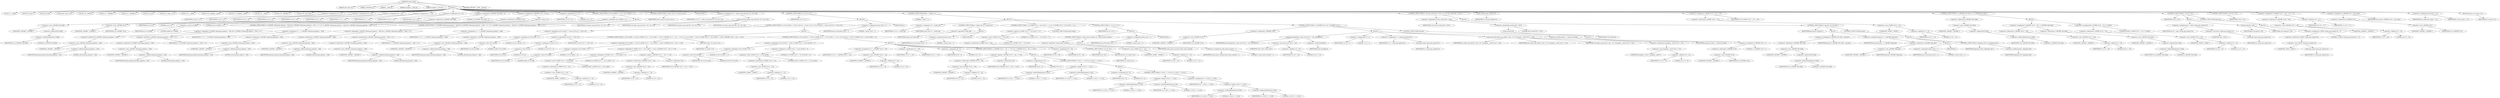 digraph cache_insert {  
"1000116" [label = "(METHOD,cache_insert)" ]
"1000117" [label = "(PARAM,const char *a1)" ]
"1000118" [label = "(PARAM,_DWORD *a2)" ]
"1000119" [label = "(PARAM,__int64 a3)" ]
"1000120" [label = "(PARAM,unsigned __int64 a4)" ]
"1000121" [label = "(PARAM,unsigned __int16 a5)" ]
"1000122" [label = "(BLOCK,,)" ]
"1000123" [label = "(LOCAL,v5: __int64)" ]
"1000124" [label = "(LOCAL,v6: char *)" ]
"1000125" [label = "(LOCAL,v8: bool)" ]
"1000126" [label = "(LOCAL,dest: char [ 16 ])" ]
"1000127" [label = "(LOCAL,v10: _BOOL4)" ]
"1000128" [label = "(LOCAL,v11: _DWORD *)" ]
"1000129" [label = "(LOCAL,v12: _DWORD *)" ]
"1000130" [label = "(LOCAL,v13: int)" ]
"1000131" [label = "(LOCAL,v14: char [ 12 ])" ]
"1000132" [label = "(LOCAL,v15: __int64)" ]
"1000133" [label = "(LOCAL,v16: unsigned __int16)" ]
"1000134" [label = "(LOCAL,v17: unsigned __int64)" ]
"1000135" [label = "(LOCAL,v18: __int64)" ]
"1000136" [label = "(LOCAL,v19: _DWORD *)" ]
"1000137" [label = "(LOCAL,v20: const char *)" ]
"1000138" [label = "(<operator>.assignment,v20 = a1)" ]
"1000139" [label = "(IDENTIFIER,v20,v20 = a1)" ]
"1000140" [label = "(IDENTIFIER,a1,v20 = a1)" ]
"1000141" [label = "(<operator>.assignment,v19 = a2)" ]
"1000142" [label = "(IDENTIFIER,v19,v19 = a2)" ]
"1000143" [label = "(IDENTIFIER,a2,v19 = a2)" ]
"1000144" [label = "(<operator>.assignment,v18 = a3)" ]
"1000145" [label = "(IDENTIFIER,v18,v18 = a3)" ]
"1000146" [label = "(IDENTIFIER,a3,v18 = a3)" ]
"1000147" [label = "(<operator>.assignment,v17 = a4)" ]
"1000148" [label = "(IDENTIFIER,v17,v17 = a4)" ]
"1000149" [label = "(IDENTIFIER,a4,v17 = a4)" ]
"1000150" [label = "(<operator>.assignment,v16 = a5)" ]
"1000151" [label = "(IDENTIFIER,v16,v16 = a5)" ]
"1000152" [label = "(IDENTIFIER,a5,v16 = a5)" ]
"1000153" [label = "(<operator>.assignment,*(_DWORD *)&v14[8] = 0)" ]
"1000154" [label = "(<operator>.indirection,*(_DWORD *)&v14[8])" ]
"1000155" [label = "(<operator>.cast,(_DWORD *)&v14[8])" ]
"1000156" [label = "(UNKNOWN,_DWORD *,_DWORD *)" ]
"1000157" [label = "(<operator>.addressOf,&v14[8])" ]
"1000158" [label = "(<operator>.indirectIndexAccess,v14[8])" ]
"1000159" [label = "(IDENTIFIER,v14,(_DWORD *)&v14[8])" ]
"1000160" [label = "(LITERAL,8,(_DWORD *)&v14[8])" ]
"1000161" [label = "(LITERAL,0,*(_DWORD *)&v14[8] = 0)" ]
"1000162" [label = "(<operator>.assignment,*(_QWORD *)v14 = a5 & 4)" ]
"1000163" [label = "(<operator>.indirection,*(_QWORD *)v14)" ]
"1000164" [label = "(<operator>.cast,(_QWORD *)v14)" ]
"1000165" [label = "(UNKNOWN,_QWORD *,_QWORD *)" ]
"1000166" [label = "(IDENTIFIER,v14,(_QWORD *)v14)" ]
"1000167" [label = "(<operator>.and,a5 & 4)" ]
"1000168" [label = "(IDENTIFIER,a5,a5 & 4)" ]
"1000169" [label = "(LITERAL,4,a5 & 4)" ]
"1000170" [label = "(<operator>.assignment,v13 = 0)" ]
"1000171" [label = "(IDENTIFIER,v13,v13 = 0)" ]
"1000172" [label = "(LITERAL,0,v13 = 0)" ]
"1000173" [label = "(CONTROL_STRUCTURE,if ( (a5 & 0x980) != 0 ),if ( (a5 & 0x980) != 0 ))" ]
"1000174" [label = "(<operator>.notEquals,(a5 & 0x980) != 0)" ]
"1000175" [label = "(<operator>.and,a5 & 0x980)" ]
"1000176" [label = "(IDENTIFIER,a5,a5 & 0x980)" ]
"1000177" [label = "(LITERAL,0x980,a5 & 0x980)" ]
"1000178" [label = "(LITERAL,0,(a5 & 0x980) != 0)" ]
"1000179" [label = "(BLOCK,,)" ]
"1000180" [label = "(CONTROL_STRUCTURE,if ( *(_QWORD *)(dnsmasq_daemon + 456) && *(_QWORD *)(dnsmasq_daemon + 456) < v17 ),if ( *(_QWORD *)(dnsmasq_daemon + 456) && *(_QWORD *)(dnsmasq_daemon + 456) < v17 ))" ]
"1000181" [label = "(<operator>.logicalAnd,*(_QWORD *)(dnsmasq_daemon + 456) && *(_QWORD *)(dnsmasq_daemon + 456) < v17)" ]
"1000182" [label = "(<operator>.indirection,*(_QWORD *)(dnsmasq_daemon + 456))" ]
"1000183" [label = "(<operator>.cast,(_QWORD *)(dnsmasq_daemon + 456))" ]
"1000184" [label = "(UNKNOWN,_QWORD *,_QWORD *)" ]
"1000185" [label = "(<operator>.addition,dnsmasq_daemon + 456)" ]
"1000186" [label = "(IDENTIFIER,dnsmasq_daemon,dnsmasq_daemon + 456)" ]
"1000187" [label = "(LITERAL,456,dnsmasq_daemon + 456)" ]
"1000188" [label = "(<operator>.lessThan,*(_QWORD *)(dnsmasq_daemon + 456) < v17)" ]
"1000189" [label = "(<operator>.indirection,*(_QWORD *)(dnsmasq_daemon + 456))" ]
"1000190" [label = "(<operator>.cast,(_QWORD *)(dnsmasq_daemon + 456))" ]
"1000191" [label = "(UNKNOWN,_QWORD *,_QWORD *)" ]
"1000192" [label = "(<operator>.addition,dnsmasq_daemon + 456)" ]
"1000193" [label = "(IDENTIFIER,dnsmasq_daemon,dnsmasq_daemon + 456)" ]
"1000194" [label = "(LITERAL,456,dnsmasq_daemon + 456)" ]
"1000195" [label = "(IDENTIFIER,v17,*(_QWORD *)(dnsmasq_daemon + 456) < v17)" ]
"1000196" [label = "(<operator>.assignment,v17 = *(_QWORD *)(dnsmasq_daemon + 456))" ]
"1000197" [label = "(IDENTIFIER,v17,v17 = *(_QWORD *)(dnsmasq_daemon + 456))" ]
"1000198" [label = "(<operator>.indirection,*(_QWORD *)(dnsmasq_daemon + 456))" ]
"1000199" [label = "(<operator>.cast,(_QWORD *)(dnsmasq_daemon + 456))" ]
"1000200" [label = "(UNKNOWN,_QWORD *,_QWORD *)" ]
"1000201" [label = "(<operator>.addition,dnsmasq_daemon + 456)" ]
"1000202" [label = "(IDENTIFIER,dnsmasq_daemon,dnsmasq_daemon + 456)" ]
"1000203" [label = "(LITERAL,456,dnsmasq_daemon + 456)" ]
"1000204" [label = "(CONTROL_STRUCTURE,if ( *(_QWORD *)(dnsmasq_daemon + 448) && *(_QWORD *)(dnsmasq_daemon + 448) > v17 ),if ( *(_QWORD *)(dnsmasq_daemon + 448) && *(_QWORD *)(dnsmasq_daemon + 448) > v17 ))" ]
"1000205" [label = "(<operator>.logicalAnd,*(_QWORD *)(dnsmasq_daemon + 448) && *(_QWORD *)(dnsmasq_daemon + 448) > v17)" ]
"1000206" [label = "(<operator>.indirection,*(_QWORD *)(dnsmasq_daemon + 448))" ]
"1000207" [label = "(<operator>.cast,(_QWORD *)(dnsmasq_daemon + 448))" ]
"1000208" [label = "(UNKNOWN,_QWORD *,_QWORD *)" ]
"1000209" [label = "(<operator>.addition,dnsmasq_daemon + 448)" ]
"1000210" [label = "(IDENTIFIER,dnsmasq_daemon,dnsmasq_daemon + 448)" ]
"1000211" [label = "(LITERAL,448,dnsmasq_daemon + 448)" ]
"1000212" [label = "(<operator>.greaterThan,*(_QWORD *)(dnsmasq_daemon + 448) > v17)" ]
"1000213" [label = "(<operator>.indirection,*(_QWORD *)(dnsmasq_daemon + 448))" ]
"1000214" [label = "(<operator>.cast,(_QWORD *)(dnsmasq_daemon + 448))" ]
"1000215" [label = "(UNKNOWN,_QWORD *,_QWORD *)" ]
"1000216" [label = "(<operator>.addition,dnsmasq_daemon + 448)" ]
"1000217" [label = "(IDENTIFIER,dnsmasq_daemon,dnsmasq_daemon + 448)" ]
"1000218" [label = "(LITERAL,448,dnsmasq_daemon + 448)" ]
"1000219" [label = "(IDENTIFIER,v17,*(_QWORD *)(dnsmasq_daemon + 448) > v17)" ]
"1000220" [label = "(<operator>.assignment,v17 = *(_QWORD *)(dnsmasq_daemon + 448))" ]
"1000221" [label = "(IDENTIFIER,v17,v17 = *(_QWORD *)(dnsmasq_daemon + 448))" ]
"1000222" [label = "(<operator>.indirection,*(_QWORD *)(dnsmasq_daemon + 448))" ]
"1000223" [label = "(<operator>.cast,(_QWORD *)(dnsmasq_daemon + 448))" ]
"1000224" [label = "(UNKNOWN,_QWORD *,_QWORD *)" ]
"1000225" [label = "(<operator>.addition,dnsmasq_daemon + 448)" ]
"1000226" [label = "(IDENTIFIER,dnsmasq_daemon,dnsmasq_daemon + 448)" ]
"1000227" [label = "(LITERAL,448,dnsmasq_daemon + 448)" ]
"1000228" [label = "(CONTROL_STRUCTURE,if ( insert_error ),if ( insert_error ))" ]
"1000229" [label = "(IDENTIFIER,insert_error,if ( insert_error ))" ]
"1000230" [label = "(IDENTIFIER,L,)" ]
"1000231" [label = "(<operator>.assignment,v15 = cache_scan_free(v20, v19, v18, v16))" ]
"1000232" [label = "(IDENTIFIER,v15,v15 = cache_scan_free(v20, v19, v18, v16))" ]
"1000233" [label = "(cache_scan_free,cache_scan_free(v20, v19, v18, v16))" ]
"1000234" [label = "(IDENTIFIER,v20,cache_scan_free(v20, v19, v18, v16))" ]
"1000235" [label = "(IDENTIFIER,v19,cache_scan_free(v20, v19, v18, v16))" ]
"1000236" [label = "(IDENTIFIER,v18,cache_scan_free(v20, v19, v18, v16))" ]
"1000237" [label = "(IDENTIFIER,v16,cache_scan_free(v20, v19, v18, v16))" ]
"1000238" [label = "(CONTROL_STRUCTURE,if ( v15 ),if ( v15 ))" ]
"1000239" [label = "(IDENTIFIER,v15,if ( v15 ))" ]
"1000240" [label = "(BLOCK,,)" ]
"1000241" [label = "(CONTROL_STRUCTURE,if ( (v16 & 0x180) != 0 && (v16 & 8) != 0 && v19 ),if ( (v16 & 0x180) != 0 && (v16 & 8) != 0 && v19 ))" ]
"1000242" [label = "(<operator>.logicalAnd,(v16 & 0x180) != 0 && (v16 & 8) != 0 && v19)" ]
"1000243" [label = "(<operator>.notEquals,(v16 & 0x180) != 0)" ]
"1000244" [label = "(<operator>.and,v16 & 0x180)" ]
"1000245" [label = "(IDENTIFIER,v16,v16 & 0x180)" ]
"1000246" [label = "(LITERAL,0x180,v16 & 0x180)" ]
"1000247" [label = "(LITERAL,0,(v16 & 0x180) != 0)" ]
"1000248" [label = "(<operator>.logicalAnd,(v16 & 8) != 0 && v19)" ]
"1000249" [label = "(<operator>.notEquals,(v16 & 8) != 0)" ]
"1000250" [label = "(<operator>.and,v16 & 8)" ]
"1000251" [label = "(IDENTIFIER,v16,v16 & 8)" ]
"1000252" [label = "(LITERAL,8,v16 & 8)" ]
"1000253" [label = "(LITERAL,0,(v16 & 8) != 0)" ]
"1000254" [label = "(IDENTIFIER,v19,(v16 & 8) != 0 && v19)" ]
"1000255" [label = "(BLOCK,,)" ]
"1000256" [label = "(CONTROL_STRUCTURE,if ( (v16 & 0x80) != 0 && (*(_WORD *)(v15 + 52) & 0x80) != 0 && *(_DWORD *)(v15 + 24) == *v19 ),if ( (v16 & 0x80) != 0 && (*(_WORD *)(v15 + 52) & 0x80) != 0 && *(_DWORD *)(v15 + 24) == *v19 ))" ]
"1000257" [label = "(<operator>.logicalAnd,(v16 & 0x80) != 0 && (*(_WORD *)(v15 + 52) & 0x80) != 0 && *(_DWORD *)(v15 + 24) == *v19)" ]
"1000258" [label = "(<operator>.notEquals,(v16 & 0x80) != 0)" ]
"1000259" [label = "(<operator>.and,v16 & 0x80)" ]
"1000260" [label = "(IDENTIFIER,v16,v16 & 0x80)" ]
"1000261" [label = "(LITERAL,0x80,v16 & 0x80)" ]
"1000262" [label = "(LITERAL,0,(v16 & 0x80) != 0)" ]
"1000263" [label = "(<operator>.logicalAnd,(*(_WORD *)(v15 + 52) & 0x80) != 0 && *(_DWORD *)(v15 + 24) == *v19)" ]
"1000264" [label = "(<operator>.notEquals,(*(_WORD *)(v15 + 52) & 0x80) != 0)" ]
"1000265" [label = "(<operator>.and,*(_WORD *)(v15 + 52) & 0x80)" ]
"1000266" [label = "(<operator>.indirection,*(_WORD *)(v15 + 52))" ]
"1000267" [label = "(<operator>.cast,(_WORD *)(v15 + 52))" ]
"1000268" [label = "(UNKNOWN,_WORD *,_WORD *)" ]
"1000269" [label = "(<operator>.addition,v15 + 52)" ]
"1000270" [label = "(IDENTIFIER,v15,v15 + 52)" ]
"1000271" [label = "(LITERAL,52,v15 + 52)" ]
"1000272" [label = "(LITERAL,0x80,*(_WORD *)(v15 + 52) & 0x80)" ]
"1000273" [label = "(LITERAL,0,(*(_WORD *)(v15 + 52) & 0x80) != 0)" ]
"1000274" [label = "(<operator>.equals,*(_DWORD *)(v15 + 24) == *v19)" ]
"1000275" [label = "(<operator>.indirection,*(_DWORD *)(v15 + 24))" ]
"1000276" [label = "(<operator>.cast,(_DWORD *)(v15 + 24))" ]
"1000277" [label = "(UNKNOWN,_DWORD *,_DWORD *)" ]
"1000278" [label = "(<operator>.addition,v15 + 24)" ]
"1000279" [label = "(IDENTIFIER,v15,v15 + 24)" ]
"1000280" [label = "(LITERAL,24,v15 + 24)" ]
"1000281" [label = "(<operator>.indirection,*v19)" ]
"1000282" [label = "(IDENTIFIER,v19,*(_DWORD *)(v15 + 24) == *v19)" ]
"1000283" [label = "(RETURN,return v15;,return v15;)" ]
"1000284" [label = "(IDENTIFIER,v15,return v15;)" ]
"1000285" [label = "(CONTROL_STRUCTURE,if ( (v16 & 0x100) != 0 && (*(_WORD *)(v15 + 52) & 0x100) != 0 ),if ( (v16 & 0x100) != 0 && (*(_WORD *)(v15 + 52) & 0x100) != 0 ))" ]
"1000286" [label = "(<operator>.logicalAnd,(v16 & 0x100) != 0 && (*(_WORD *)(v15 + 52) & 0x100) != 0)" ]
"1000287" [label = "(<operator>.notEquals,(v16 & 0x100) != 0)" ]
"1000288" [label = "(<operator>.and,v16 & 0x100)" ]
"1000289" [label = "(IDENTIFIER,v16,v16 & 0x100)" ]
"1000290" [label = "(LITERAL,0x100,v16 & 0x100)" ]
"1000291" [label = "(LITERAL,0,(v16 & 0x100) != 0)" ]
"1000292" [label = "(<operator>.notEquals,(*(_WORD *)(v15 + 52) & 0x100) != 0)" ]
"1000293" [label = "(<operator>.and,*(_WORD *)(v15 + 52) & 0x100)" ]
"1000294" [label = "(<operator>.indirection,*(_WORD *)(v15 + 52))" ]
"1000295" [label = "(<operator>.cast,(_WORD *)(v15 + 52))" ]
"1000296" [label = "(UNKNOWN,_WORD *,_WORD *)" ]
"1000297" [label = "(<operator>.addition,v15 + 52)" ]
"1000298" [label = "(IDENTIFIER,v15,v15 + 52)" ]
"1000299" [label = "(LITERAL,52,v15 + 52)" ]
"1000300" [label = "(LITERAL,0x100,*(_WORD *)(v15 + 52) & 0x100)" ]
"1000301" [label = "(LITERAL,0,(*(_WORD *)(v15 + 52) & 0x100) != 0)" ]
"1000302" [label = "(BLOCK,,)" ]
"1000303" [label = "(<operator>.assignment,v12 = (_DWORD *)(v15 + 24))" ]
"1000304" [label = "(IDENTIFIER,v12,v12 = (_DWORD *)(v15 + 24))" ]
"1000305" [label = "(<operator>.cast,(_DWORD *)(v15 + 24))" ]
"1000306" [label = "(UNKNOWN,_DWORD *,_DWORD *)" ]
"1000307" [label = "(<operator>.addition,v15 + 24)" ]
"1000308" [label = "(IDENTIFIER,v15,v15 + 24)" ]
"1000309" [label = "(LITERAL,24,v15 + 24)" ]
"1000310" [label = "(<operator>.assignment,v11 = v19)" ]
"1000311" [label = "(IDENTIFIER,v11,v11 = v19)" ]
"1000312" [label = "(IDENTIFIER,v19,v11 = v19)" ]
"1000313" [label = "(<operator>.assignment,v8 = 0)" ]
"1000314" [label = "(IDENTIFIER,v8,v8 = 0)" ]
"1000315" [label = "(LITERAL,0,v8 = 0)" ]
"1000316" [label = "(CONTROL_STRUCTURE,if ( *(_DWORD *)(v15 + 24) == *v19 ),if ( *(_DWORD *)(v15 + 24) == *v19 ))" ]
"1000317" [label = "(<operator>.equals,*(_DWORD *)(v15 + 24) == *v19)" ]
"1000318" [label = "(<operator>.indirection,*(_DWORD *)(v15 + 24))" ]
"1000319" [label = "(<operator>.cast,(_DWORD *)(v15 + 24))" ]
"1000320" [label = "(UNKNOWN,_DWORD *,_DWORD *)" ]
"1000321" [label = "(<operator>.addition,v15 + 24)" ]
"1000322" [label = "(IDENTIFIER,v15,v15 + 24)" ]
"1000323" [label = "(LITERAL,24,v15 + 24)" ]
"1000324" [label = "(<operator>.indirection,*v19)" ]
"1000325" [label = "(IDENTIFIER,v19,*(_DWORD *)(v15 + 24) == *v19)" ]
"1000326" [label = "(BLOCK,,)" ]
"1000327" [label = "(<operator>.assignment,v8 = 0)" ]
"1000328" [label = "(IDENTIFIER,v8,v8 = 0)" ]
"1000329" [label = "(LITERAL,0,v8 = 0)" ]
"1000330" [label = "(CONTROL_STRUCTURE,if ( v12[1] == v11[1] ),if ( v12[1] == v11[1] ))" ]
"1000331" [label = "(<operator>.equals,v12[1] == v11[1])" ]
"1000332" [label = "(<operator>.indirectIndexAccess,v12[1])" ]
"1000333" [label = "(IDENTIFIER,v12,v12[1] == v11[1])" ]
"1000334" [label = "(LITERAL,1,v12[1] == v11[1])" ]
"1000335" [label = "(<operator>.indirectIndexAccess,v11[1])" ]
"1000336" [label = "(IDENTIFIER,v11,v12[1] == v11[1])" ]
"1000337" [label = "(LITERAL,1,v12[1] == v11[1])" ]
"1000338" [label = "(BLOCK,,)" ]
"1000339" [label = "(<operator>.assignment,v8 = 0)" ]
"1000340" [label = "(IDENTIFIER,v8,v8 = 0)" ]
"1000341" [label = "(LITERAL,0,v8 = 0)" ]
"1000342" [label = "(CONTROL_STRUCTURE,if ( v12[2] == v11[2] ),if ( v12[2] == v11[2] ))" ]
"1000343" [label = "(<operator>.equals,v12[2] == v11[2])" ]
"1000344" [label = "(<operator>.indirectIndexAccess,v12[2])" ]
"1000345" [label = "(IDENTIFIER,v12,v12[2] == v11[2])" ]
"1000346" [label = "(LITERAL,2,v12[2] == v11[2])" ]
"1000347" [label = "(<operator>.indirectIndexAccess,v11[2])" ]
"1000348" [label = "(IDENTIFIER,v11,v12[2] == v11[2])" ]
"1000349" [label = "(LITERAL,2,v12[2] == v11[2])" ]
"1000350" [label = "(<operator>.assignment,v8 = v12[3] == v11[3])" ]
"1000351" [label = "(IDENTIFIER,v8,v8 = v12[3] == v11[3])" ]
"1000352" [label = "(<operator>.equals,v12[3] == v11[3])" ]
"1000353" [label = "(<operator>.indirectIndexAccess,v12[3])" ]
"1000354" [label = "(IDENTIFIER,v12,v12[3] == v11[3])" ]
"1000355" [label = "(LITERAL,3,v12[3] == v11[3])" ]
"1000356" [label = "(<operator>.indirectIndexAccess,v11[3])" ]
"1000357" [label = "(IDENTIFIER,v11,v12[3] == v11[3])" ]
"1000358" [label = "(LITERAL,3,v12[3] == v11[3])" ]
"1000359" [label = "(<operator>.assignment,v10 = v8)" ]
"1000360" [label = "(IDENTIFIER,v10,v10 = v8)" ]
"1000361" [label = "(IDENTIFIER,v8,v10 = v8)" ]
"1000362" [label = "(CONTROL_STRUCTURE,if ( v8 ),if ( v8 ))" ]
"1000363" [label = "(IDENTIFIER,v8,if ( v8 ))" ]
"1000364" [label = "(RETURN,return v15;,return v15;)" ]
"1000365" [label = "(IDENTIFIER,v15,return v15;)" ]
"1000366" [label = "(<operator>.assignment,insert_error = 1)" ]
"1000367" [label = "(IDENTIFIER,insert_error,insert_error = 1)" ]
"1000368" [label = "(LITERAL,1,insert_error = 1)" ]
"1000369" [label = "(IDENTIFIER,L,)" ]
"1000370" [label = "(CONTROL_STRUCTURE,while ( 1 ),while ( 1 ))" ]
"1000371" [label = "(LITERAL,1,while ( 1 ))" ]
"1000372" [label = "(BLOCK,,)" ]
"1000373" [label = "(<operator>.assignment,v15 = cache_tail)" ]
"1000374" [label = "(IDENTIFIER,v15,v15 = cache_tail)" ]
"1000375" [label = "(IDENTIFIER,cache_tail,v15 = cache_tail)" ]
"1000376" [label = "(CONTROL_STRUCTURE,if ( !cache_tail ),if ( !cache_tail ))" ]
"1000377" [label = "(<operator>.logicalNot,!cache_tail)" ]
"1000378" [label = "(IDENTIFIER,cache_tail,!cache_tail)" ]
"1000379" [label = "(BLOCK,,)" ]
"1000380" [label = "(<operator>.assignment,insert_error = 1)" ]
"1000381" [label = "(IDENTIFIER,insert_error,insert_error = 1)" ]
"1000382" [label = "(LITERAL,1,insert_error = 1)" ]
"1000383" [label = "(IDENTIFIER,L,)" ]
"1000384" [label = "(CONTROL_STRUCTURE,if ( (*(_WORD *)(v15 + 52) & 0xC) == 0 ),if ( (*(_WORD *)(v15 + 52) & 0xC) == 0 ))" ]
"1000385" [label = "(<operator>.equals,(*(_WORD *)(v15 + 52) & 0xC) == 0)" ]
"1000386" [label = "(<operator>.and,*(_WORD *)(v15 + 52) & 0xC)" ]
"1000387" [label = "(<operator>.indirection,*(_WORD *)(v15 + 52))" ]
"1000388" [label = "(<operator>.cast,(_WORD *)(v15 + 52))" ]
"1000389" [label = "(UNKNOWN,_WORD *,_WORD *)" ]
"1000390" [label = "(<operator>.addition,v15 + 52)" ]
"1000391" [label = "(IDENTIFIER,v15,v15 + 52)" ]
"1000392" [label = "(LITERAL,52,v15 + 52)" ]
"1000393" [label = "(LITERAL,0xC,*(_WORD *)(v15 + 52) & 0xC)" ]
"1000394" [label = "(LITERAL,0,(*(_WORD *)(v15 + 52) & 0xC) == 0)" ]
"1000395" [label = "(CONTROL_STRUCTURE,break;,break;)" ]
"1000396" [label = "(CONTROL_STRUCTURE,if ( v13 ),if ( v13 ))" ]
"1000397" [label = "(IDENTIFIER,v13,if ( v13 ))" ]
"1000398" [label = "(BLOCK,,)" ]
"1000399" [label = "(CONTROL_STRUCTURE,if ( !cache_insert_warned ),if ( !cache_insert_warned ))" ]
"1000400" [label = "(<operator>.logicalNot,!cache_insert_warned)" ]
"1000401" [label = "(IDENTIFIER,cache_insert_warned,!cache_insert_warned)" ]
"1000402" [label = "(BLOCK,,)" ]
"1000403" [label = "(<operator>.assignment,cache_insert_warned = 1)" ]
"1000404" [label = "(IDENTIFIER,cache_insert_warned,cache_insert_warned = 1)" ]
"1000405" [label = "(LITERAL,1,cache_insert_warned = 1)" ]
"1000406" [label = "(<operator>.assignment,insert_error = 1)" ]
"1000407" [label = "(IDENTIFIER,insert_error,insert_error = 1)" ]
"1000408" [label = "(LITERAL,1,insert_error = 1)" ]
"1000409" [label = "(IDENTIFIER,L,)" ]
"1000410" [label = "(CONTROL_STRUCTURE,if ( *(_DWORD *)v14 ),if ( *(_DWORD *)v14 ))" ]
"1000411" [label = "(<operator>.indirection,*(_DWORD *)v14)" ]
"1000412" [label = "(<operator>.cast,(_DWORD *)v14)" ]
"1000413" [label = "(UNKNOWN,_DWORD *,_DWORD *)" ]
"1000414" [label = "(IDENTIFIER,v14,(_DWORD *)v14)" ]
"1000415" [label = "(BLOCK,,)" ]
"1000416" [label = "(memcpy,memcpy(dest, (const void *)(v15 + 24), sizeof(dest)))" ]
"1000417" [label = "(IDENTIFIER,dest,memcpy(dest, (const void *)(v15 + 24), sizeof(dest)))" ]
"1000418" [label = "(<operator>.cast,(const void *)(v15 + 24))" ]
"1000419" [label = "(UNKNOWN,const void *,const void *)" ]
"1000420" [label = "(<operator>.addition,v15 + 24)" ]
"1000421" [label = "(IDENTIFIER,v15,v15 + 24)" ]
"1000422" [label = "(LITERAL,24,v15 + 24)" ]
"1000423" [label = "(<operator>.sizeOf,sizeof(dest))" ]
"1000424" [label = "(IDENTIFIER,dest,sizeof(dest))" ]
"1000425" [label = "(<operator>.assignment,v13 = 1)" ]
"1000426" [label = "(IDENTIFIER,v13,v13 = 1)" ]
"1000427" [label = "(LITERAL,1,v13 = 1)" ]
"1000428" [label = "(<operator>.assignment,v5 = cache_get_name(v15))" ]
"1000429" [label = "(IDENTIFIER,v5,v5 = cache_get_name(v15))" ]
"1000430" [label = "(cache_get_name,cache_get_name(v15))" ]
"1000431" [label = "(IDENTIFIER,v15,cache_get_name(v15))" ]
"1000432" [label = "(cache_scan_free,cache_scan_free(v5, dest, v18, *(unsigned __int16 *)(v15 + 52)))" ]
"1000433" [label = "(IDENTIFIER,v5,cache_scan_free(v5, dest, v18, *(unsigned __int16 *)(v15 + 52)))" ]
"1000434" [label = "(IDENTIFIER,dest,cache_scan_free(v5, dest, v18, *(unsigned __int16 *)(v15 + 52)))" ]
"1000435" [label = "(IDENTIFIER,v18,cache_scan_free(v5, dest, v18, *(unsigned __int16 *)(v15 + 52)))" ]
"1000436" [label = "(<operator>.indirection,*(unsigned __int16 *)(v15 + 52))" ]
"1000437" [label = "(<operator>.cast,(unsigned __int16 *)(v15 + 52))" ]
"1000438" [label = "(UNKNOWN,unsigned __int16 *,unsigned __int16 *)" ]
"1000439" [label = "(<operator>.addition,v15 + 52)" ]
"1000440" [label = "(IDENTIFIER,v15,v15 + 52)" ]
"1000441" [label = "(LITERAL,52,v15 + 52)" ]
"1000442" [label = "(<operator>.preIncrement,++cache_live_freed)" ]
"1000443" [label = "(IDENTIFIER,cache_live_freed,++cache_live_freed)" ]
"1000444" [label = "(CONTROL_STRUCTURE,else,else)" ]
"1000445" [label = "(BLOCK,,)" ]
"1000446" [label = "(<operator>.assignment,*(_DWORD *)v14 = 1)" ]
"1000447" [label = "(<operator>.indirection,*(_DWORD *)v14)" ]
"1000448" [label = "(<operator>.cast,(_DWORD *)v14)" ]
"1000449" [label = "(UNKNOWN,_DWORD *,_DWORD *)" ]
"1000450" [label = "(IDENTIFIER,v14,(_DWORD *)v14)" ]
"1000451" [label = "(LITERAL,1,*(_DWORD *)v14 = 1)" ]
"1000452" [label = "(CONTROL_STRUCTURE,if ( v20 && strlen(v20) > 0x31 ),if ( v20 && strlen(v20) > 0x31 ))" ]
"1000453" [label = "(<operator>.logicalAnd,v20 && strlen(v20) > 0x31)" ]
"1000454" [label = "(IDENTIFIER,v20,v20 && strlen(v20) > 0x31)" ]
"1000455" [label = "(<operator>.greaterThan,strlen(v20) > 0x31)" ]
"1000456" [label = "(strlen,strlen(v20))" ]
"1000457" [label = "(IDENTIFIER,v20,strlen(v20))" ]
"1000458" [label = "(LITERAL,0x31,strlen(v20) > 0x31)" ]
"1000459" [label = "(BLOCK,,)" ]
"1000460" [label = "(CONTROL_STRUCTURE,if ( big_free ),if ( big_free ))" ]
"1000461" [label = "(IDENTIFIER,big_free,if ( big_free ))" ]
"1000462" [label = "(BLOCK,,)" ]
"1000463" [label = "(<operator>.assignment,*(_QWORD *)&v14[4] = big_free)" ]
"1000464" [label = "(<operator>.indirection,*(_QWORD *)&v14[4])" ]
"1000465" [label = "(<operator>.cast,(_QWORD *)&v14[4])" ]
"1000466" [label = "(UNKNOWN,_QWORD *,_QWORD *)" ]
"1000467" [label = "(<operator>.addressOf,&v14[4])" ]
"1000468" [label = "(<operator>.indirectIndexAccess,v14[4])" ]
"1000469" [label = "(IDENTIFIER,v14,(_QWORD *)&v14[4])" ]
"1000470" [label = "(LITERAL,4,(_QWORD *)&v14[4])" ]
"1000471" [label = "(IDENTIFIER,big_free,*(_QWORD *)&v14[4] = big_free)" ]
"1000472" [label = "(<operator>.assignment,big_free = *(_QWORD *)big_free)" ]
"1000473" [label = "(IDENTIFIER,big_free,big_free = *(_QWORD *)big_free)" ]
"1000474" [label = "(<operator>.indirection,*(_QWORD *)big_free)" ]
"1000475" [label = "(<operator>.cast,(_QWORD *)big_free)" ]
"1000476" [label = "(UNKNOWN,_QWORD *,_QWORD *)" ]
"1000477" [label = "(IDENTIFIER,big_free,(_QWORD *)big_free)" ]
"1000478" [label = "(CONTROL_STRUCTURE,else,else)" ]
"1000479" [label = "(BLOCK,,)" ]
"1000480" [label = "(BLOCK,,)" ]
"1000481" [label = "(<operator>.assignment,insert_error = 1)" ]
"1000482" [label = "(IDENTIFIER,insert_error,insert_error = 1)" ]
"1000483" [label = "(LITERAL,1,insert_error = 1)" ]
"1000484" [label = "(IDENTIFIER,L,)" ]
"1000485" [label = "(CONTROL_STRUCTURE,if ( bignames_left ),if ( bignames_left ))" ]
"1000486" [label = "(IDENTIFIER,bignames_left,if ( bignames_left ))" ]
"1000487" [label = "(<operator>.preDecrement,--bignames_left)" ]
"1000488" [label = "(IDENTIFIER,bignames_left,--bignames_left)" ]
"1000489" [label = "(cache_unlink,cache_unlink(v15))" ]
"1000490" [label = "(IDENTIFIER,v15,cache_unlink(v15))" ]
"1000491" [label = "(<operator>.assignment,*(_WORD *)(v15 + 52) = v16)" ]
"1000492" [label = "(<operator>.indirection,*(_WORD *)(v15 + 52))" ]
"1000493" [label = "(<operator>.cast,(_WORD *)(v15 + 52))" ]
"1000494" [label = "(UNKNOWN,_WORD *,_WORD *)" ]
"1000495" [label = "(<operator>.addition,v15 + 52)" ]
"1000496" [label = "(IDENTIFIER,v15,v15 + 52)" ]
"1000497" [label = "(LITERAL,52,v15 + 52)" ]
"1000498" [label = "(IDENTIFIER,v16,*(_WORD *)(v15 + 52) = v16)" ]
"1000499" [label = "(CONTROL_STRUCTURE,if ( *(_QWORD *)&v14[4] ),if ( *(_QWORD *)&v14[4] ))" ]
"1000500" [label = "(<operator>.indirection,*(_QWORD *)&v14[4])" ]
"1000501" [label = "(<operator>.cast,(_QWORD *)&v14[4])" ]
"1000502" [label = "(UNKNOWN,_QWORD *,_QWORD *)" ]
"1000503" [label = "(<operator>.addressOf,&v14[4])" ]
"1000504" [label = "(<operator>.indirectIndexAccess,v14[4])" ]
"1000505" [label = "(IDENTIFIER,v14,(_QWORD *)&v14[4])" ]
"1000506" [label = "(LITERAL,4,(_QWORD *)&v14[4])" ]
"1000507" [label = "(BLOCK,,)" ]
"1000508" [label = "(<operator>.assignment,*(_QWORD *)(v15 + 56) = *(_QWORD *)&v14[4])" ]
"1000509" [label = "(<operator>.indirection,*(_QWORD *)(v15 + 56))" ]
"1000510" [label = "(<operator>.cast,(_QWORD *)(v15 + 56))" ]
"1000511" [label = "(UNKNOWN,_QWORD *,_QWORD *)" ]
"1000512" [label = "(<operator>.addition,v15 + 56)" ]
"1000513" [label = "(IDENTIFIER,v15,v15 + 56)" ]
"1000514" [label = "(LITERAL,56,v15 + 56)" ]
"1000515" [label = "(<operator>.indirection,*(_QWORD *)&v14[4])" ]
"1000516" [label = "(<operator>.cast,(_QWORD *)&v14[4])" ]
"1000517" [label = "(UNKNOWN,_QWORD *,_QWORD *)" ]
"1000518" [label = "(<operator>.addressOf,&v14[4])" ]
"1000519" [label = "(<operator>.indirectIndexAccess,v14[4])" ]
"1000520" [label = "(IDENTIFIER,v14,(_QWORD *)&v14[4])" ]
"1000521" [label = "(LITERAL,4,(_QWORD *)&v14[4])" ]
"1000522" [label = "(<operators>.assignmentOr,*(_WORD *)(v15 + 52) |= 0x200u)" ]
"1000523" [label = "(<operator>.indirection,*(_WORD *)(v15 + 52))" ]
"1000524" [label = "(<operator>.cast,(_WORD *)(v15 + 52))" ]
"1000525" [label = "(UNKNOWN,_WORD *,_WORD *)" ]
"1000526" [label = "(<operator>.addition,v15 + 52)" ]
"1000527" [label = "(IDENTIFIER,v15,v15 + 52)" ]
"1000528" [label = "(LITERAL,52,v15 + 52)" ]
"1000529" [label = "(LITERAL,0x200u,*(_WORD *)(v15 + 52) |= 0x200u)" ]
"1000530" [label = "(CONTROL_STRUCTURE,if ( v20 ),if ( v20 ))" ]
"1000531" [label = "(IDENTIFIER,v20,if ( v20 ))" ]
"1000532" [label = "(BLOCK,,)" ]
"1000533" [label = "(<operator>.assignment,v6 = (char *)cache_get_name(v15))" ]
"1000534" [label = "(IDENTIFIER,v6,v6 = (char *)cache_get_name(v15))" ]
"1000535" [label = "(<operator>.cast,(char *)cache_get_name(v15))" ]
"1000536" [label = "(UNKNOWN,char *,char *)" ]
"1000537" [label = "(cache_get_name,cache_get_name(v15))" ]
"1000538" [label = "(IDENTIFIER,v15,cache_get_name(v15))" ]
"1000539" [label = "(strcpy,strcpy(v6, v20))" ]
"1000540" [label = "(IDENTIFIER,v6,strcpy(v6, v20))" ]
"1000541" [label = "(IDENTIFIER,v20,strcpy(v6, v20))" ]
"1000542" [label = "(CONTROL_STRUCTURE,else,else)" ]
"1000543" [label = "(BLOCK,,)" ]
"1000544" [label = "(<operator>.assignment,*(_BYTE *)cache_get_name(v15) = 0)" ]
"1000545" [label = "(<operator>.indirection,*(_BYTE *)cache_get_name(v15))" ]
"1000546" [label = "(<operator>.cast,(_BYTE *)cache_get_name(v15))" ]
"1000547" [label = "(UNKNOWN,_BYTE *,_BYTE *)" ]
"1000548" [label = "(cache_get_name,cache_get_name(v15))" ]
"1000549" [label = "(IDENTIFIER,v15,cache_get_name(v15))" ]
"1000550" [label = "(LITERAL,0,*(_BYTE *)cache_get_name(v15) = 0)" ]
"1000551" [label = "(CONTROL_STRUCTURE,if ( v19 ),if ( v19 ))" ]
"1000552" [label = "(IDENTIFIER,v19,if ( v19 ))" ]
"1000553" [label = "(<operator>.assignment,*(_QWORD *)(v15 + 40) = v18 + v17)" ]
"1000554" [label = "(<operator>.indirection,*(_QWORD *)(v15 + 40))" ]
"1000555" [label = "(<operator>.cast,(_QWORD *)(v15 + 40))" ]
"1000556" [label = "(UNKNOWN,_QWORD *,_QWORD *)" ]
"1000557" [label = "(<operator>.addition,v15 + 40)" ]
"1000558" [label = "(IDENTIFIER,v15,v15 + 40)" ]
"1000559" [label = "(LITERAL,40,v15 + 40)" ]
"1000560" [label = "(<operator>.addition,v18 + v17)" ]
"1000561" [label = "(IDENTIFIER,v18,v18 + v17)" ]
"1000562" [label = "(IDENTIFIER,v17,v18 + v17)" ]
"1000563" [label = "(<operator>.assignment,*(_QWORD *)v15 = new_chain)" ]
"1000564" [label = "(<operator>.indirection,*(_QWORD *)v15)" ]
"1000565" [label = "(<operator>.cast,(_QWORD *)v15)" ]
"1000566" [label = "(UNKNOWN,_QWORD *,_QWORD *)" ]
"1000567" [label = "(IDENTIFIER,v15,(_QWORD *)v15)" ]
"1000568" [label = "(IDENTIFIER,new_chain,*(_QWORD *)v15 = new_chain)" ]
"1000569" [label = "(<operator>.assignment,new_chain = v15)" ]
"1000570" [label = "(IDENTIFIER,new_chain,new_chain = v15)" ]
"1000571" [label = "(IDENTIFIER,v15,new_chain = v15)" ]
"1000572" [label = "(RETURN,return v15;,return v15;)" ]
"1000573" [label = "(IDENTIFIER,v15,return v15;)" ]
"1000574" [label = "(METHOD_RETURN,__int64 __fastcall)" ]
  "1000116" -> "1000117" 
  "1000116" -> "1000118" 
  "1000116" -> "1000119" 
  "1000116" -> "1000120" 
  "1000116" -> "1000121" 
  "1000116" -> "1000122" 
  "1000116" -> "1000574" 
  "1000122" -> "1000123" 
  "1000122" -> "1000124" 
  "1000122" -> "1000125" 
  "1000122" -> "1000126" 
  "1000122" -> "1000127" 
  "1000122" -> "1000128" 
  "1000122" -> "1000129" 
  "1000122" -> "1000130" 
  "1000122" -> "1000131" 
  "1000122" -> "1000132" 
  "1000122" -> "1000133" 
  "1000122" -> "1000134" 
  "1000122" -> "1000135" 
  "1000122" -> "1000136" 
  "1000122" -> "1000137" 
  "1000122" -> "1000138" 
  "1000122" -> "1000141" 
  "1000122" -> "1000144" 
  "1000122" -> "1000147" 
  "1000122" -> "1000150" 
  "1000122" -> "1000153" 
  "1000122" -> "1000162" 
  "1000122" -> "1000170" 
  "1000122" -> "1000173" 
  "1000122" -> "1000228" 
  "1000122" -> "1000230" 
  "1000122" -> "1000231" 
  "1000122" -> "1000238" 
  "1000122" -> "1000370" 
  "1000122" -> "1000452" 
  "1000122" -> "1000489" 
  "1000122" -> "1000491" 
  "1000122" -> "1000499" 
  "1000122" -> "1000530" 
  "1000122" -> "1000551" 
  "1000122" -> "1000553" 
  "1000122" -> "1000563" 
  "1000122" -> "1000569" 
  "1000122" -> "1000572" 
  "1000138" -> "1000139" 
  "1000138" -> "1000140" 
  "1000141" -> "1000142" 
  "1000141" -> "1000143" 
  "1000144" -> "1000145" 
  "1000144" -> "1000146" 
  "1000147" -> "1000148" 
  "1000147" -> "1000149" 
  "1000150" -> "1000151" 
  "1000150" -> "1000152" 
  "1000153" -> "1000154" 
  "1000153" -> "1000161" 
  "1000154" -> "1000155" 
  "1000155" -> "1000156" 
  "1000155" -> "1000157" 
  "1000157" -> "1000158" 
  "1000158" -> "1000159" 
  "1000158" -> "1000160" 
  "1000162" -> "1000163" 
  "1000162" -> "1000167" 
  "1000163" -> "1000164" 
  "1000164" -> "1000165" 
  "1000164" -> "1000166" 
  "1000167" -> "1000168" 
  "1000167" -> "1000169" 
  "1000170" -> "1000171" 
  "1000170" -> "1000172" 
  "1000173" -> "1000174" 
  "1000173" -> "1000179" 
  "1000174" -> "1000175" 
  "1000174" -> "1000178" 
  "1000175" -> "1000176" 
  "1000175" -> "1000177" 
  "1000179" -> "1000180" 
  "1000179" -> "1000204" 
  "1000180" -> "1000181" 
  "1000180" -> "1000196" 
  "1000181" -> "1000182" 
  "1000181" -> "1000188" 
  "1000182" -> "1000183" 
  "1000183" -> "1000184" 
  "1000183" -> "1000185" 
  "1000185" -> "1000186" 
  "1000185" -> "1000187" 
  "1000188" -> "1000189" 
  "1000188" -> "1000195" 
  "1000189" -> "1000190" 
  "1000190" -> "1000191" 
  "1000190" -> "1000192" 
  "1000192" -> "1000193" 
  "1000192" -> "1000194" 
  "1000196" -> "1000197" 
  "1000196" -> "1000198" 
  "1000198" -> "1000199" 
  "1000199" -> "1000200" 
  "1000199" -> "1000201" 
  "1000201" -> "1000202" 
  "1000201" -> "1000203" 
  "1000204" -> "1000205" 
  "1000204" -> "1000220" 
  "1000205" -> "1000206" 
  "1000205" -> "1000212" 
  "1000206" -> "1000207" 
  "1000207" -> "1000208" 
  "1000207" -> "1000209" 
  "1000209" -> "1000210" 
  "1000209" -> "1000211" 
  "1000212" -> "1000213" 
  "1000212" -> "1000219" 
  "1000213" -> "1000214" 
  "1000214" -> "1000215" 
  "1000214" -> "1000216" 
  "1000216" -> "1000217" 
  "1000216" -> "1000218" 
  "1000220" -> "1000221" 
  "1000220" -> "1000222" 
  "1000222" -> "1000223" 
  "1000223" -> "1000224" 
  "1000223" -> "1000225" 
  "1000225" -> "1000226" 
  "1000225" -> "1000227" 
  "1000228" -> "1000229" 
  "1000231" -> "1000232" 
  "1000231" -> "1000233" 
  "1000233" -> "1000234" 
  "1000233" -> "1000235" 
  "1000233" -> "1000236" 
  "1000233" -> "1000237" 
  "1000238" -> "1000239" 
  "1000238" -> "1000240" 
  "1000240" -> "1000241" 
  "1000240" -> "1000366" 
  "1000240" -> "1000369" 
  "1000241" -> "1000242" 
  "1000241" -> "1000255" 
  "1000242" -> "1000243" 
  "1000242" -> "1000248" 
  "1000243" -> "1000244" 
  "1000243" -> "1000247" 
  "1000244" -> "1000245" 
  "1000244" -> "1000246" 
  "1000248" -> "1000249" 
  "1000248" -> "1000254" 
  "1000249" -> "1000250" 
  "1000249" -> "1000253" 
  "1000250" -> "1000251" 
  "1000250" -> "1000252" 
  "1000255" -> "1000256" 
  "1000255" -> "1000285" 
  "1000256" -> "1000257" 
  "1000256" -> "1000283" 
  "1000257" -> "1000258" 
  "1000257" -> "1000263" 
  "1000258" -> "1000259" 
  "1000258" -> "1000262" 
  "1000259" -> "1000260" 
  "1000259" -> "1000261" 
  "1000263" -> "1000264" 
  "1000263" -> "1000274" 
  "1000264" -> "1000265" 
  "1000264" -> "1000273" 
  "1000265" -> "1000266" 
  "1000265" -> "1000272" 
  "1000266" -> "1000267" 
  "1000267" -> "1000268" 
  "1000267" -> "1000269" 
  "1000269" -> "1000270" 
  "1000269" -> "1000271" 
  "1000274" -> "1000275" 
  "1000274" -> "1000281" 
  "1000275" -> "1000276" 
  "1000276" -> "1000277" 
  "1000276" -> "1000278" 
  "1000278" -> "1000279" 
  "1000278" -> "1000280" 
  "1000281" -> "1000282" 
  "1000283" -> "1000284" 
  "1000285" -> "1000286" 
  "1000285" -> "1000302" 
  "1000286" -> "1000287" 
  "1000286" -> "1000292" 
  "1000287" -> "1000288" 
  "1000287" -> "1000291" 
  "1000288" -> "1000289" 
  "1000288" -> "1000290" 
  "1000292" -> "1000293" 
  "1000292" -> "1000301" 
  "1000293" -> "1000294" 
  "1000293" -> "1000300" 
  "1000294" -> "1000295" 
  "1000295" -> "1000296" 
  "1000295" -> "1000297" 
  "1000297" -> "1000298" 
  "1000297" -> "1000299" 
  "1000302" -> "1000303" 
  "1000302" -> "1000310" 
  "1000302" -> "1000313" 
  "1000302" -> "1000316" 
  "1000302" -> "1000359" 
  "1000302" -> "1000362" 
  "1000303" -> "1000304" 
  "1000303" -> "1000305" 
  "1000305" -> "1000306" 
  "1000305" -> "1000307" 
  "1000307" -> "1000308" 
  "1000307" -> "1000309" 
  "1000310" -> "1000311" 
  "1000310" -> "1000312" 
  "1000313" -> "1000314" 
  "1000313" -> "1000315" 
  "1000316" -> "1000317" 
  "1000316" -> "1000326" 
  "1000317" -> "1000318" 
  "1000317" -> "1000324" 
  "1000318" -> "1000319" 
  "1000319" -> "1000320" 
  "1000319" -> "1000321" 
  "1000321" -> "1000322" 
  "1000321" -> "1000323" 
  "1000324" -> "1000325" 
  "1000326" -> "1000327" 
  "1000326" -> "1000330" 
  "1000327" -> "1000328" 
  "1000327" -> "1000329" 
  "1000330" -> "1000331" 
  "1000330" -> "1000338" 
  "1000331" -> "1000332" 
  "1000331" -> "1000335" 
  "1000332" -> "1000333" 
  "1000332" -> "1000334" 
  "1000335" -> "1000336" 
  "1000335" -> "1000337" 
  "1000338" -> "1000339" 
  "1000338" -> "1000342" 
  "1000339" -> "1000340" 
  "1000339" -> "1000341" 
  "1000342" -> "1000343" 
  "1000342" -> "1000350" 
  "1000343" -> "1000344" 
  "1000343" -> "1000347" 
  "1000344" -> "1000345" 
  "1000344" -> "1000346" 
  "1000347" -> "1000348" 
  "1000347" -> "1000349" 
  "1000350" -> "1000351" 
  "1000350" -> "1000352" 
  "1000352" -> "1000353" 
  "1000352" -> "1000356" 
  "1000353" -> "1000354" 
  "1000353" -> "1000355" 
  "1000356" -> "1000357" 
  "1000356" -> "1000358" 
  "1000359" -> "1000360" 
  "1000359" -> "1000361" 
  "1000362" -> "1000363" 
  "1000362" -> "1000364" 
  "1000364" -> "1000365" 
  "1000366" -> "1000367" 
  "1000366" -> "1000368" 
  "1000370" -> "1000371" 
  "1000370" -> "1000372" 
  "1000372" -> "1000373" 
  "1000372" -> "1000376" 
  "1000372" -> "1000384" 
  "1000372" -> "1000396" 
  "1000372" -> "1000410" 
  "1000373" -> "1000374" 
  "1000373" -> "1000375" 
  "1000376" -> "1000377" 
  "1000376" -> "1000379" 
  "1000377" -> "1000378" 
  "1000379" -> "1000380" 
  "1000379" -> "1000383" 
  "1000380" -> "1000381" 
  "1000380" -> "1000382" 
  "1000384" -> "1000385" 
  "1000384" -> "1000395" 
  "1000385" -> "1000386" 
  "1000385" -> "1000394" 
  "1000386" -> "1000387" 
  "1000386" -> "1000393" 
  "1000387" -> "1000388" 
  "1000388" -> "1000389" 
  "1000388" -> "1000390" 
  "1000390" -> "1000391" 
  "1000390" -> "1000392" 
  "1000396" -> "1000397" 
  "1000396" -> "1000398" 
  "1000398" -> "1000399" 
  "1000398" -> "1000406" 
  "1000398" -> "1000409" 
  "1000399" -> "1000400" 
  "1000399" -> "1000402" 
  "1000400" -> "1000401" 
  "1000402" -> "1000403" 
  "1000403" -> "1000404" 
  "1000403" -> "1000405" 
  "1000406" -> "1000407" 
  "1000406" -> "1000408" 
  "1000410" -> "1000411" 
  "1000410" -> "1000415" 
  "1000410" -> "1000444" 
  "1000411" -> "1000412" 
  "1000412" -> "1000413" 
  "1000412" -> "1000414" 
  "1000415" -> "1000416" 
  "1000415" -> "1000425" 
  "1000415" -> "1000428" 
  "1000415" -> "1000432" 
  "1000415" -> "1000442" 
  "1000416" -> "1000417" 
  "1000416" -> "1000418" 
  "1000416" -> "1000423" 
  "1000418" -> "1000419" 
  "1000418" -> "1000420" 
  "1000420" -> "1000421" 
  "1000420" -> "1000422" 
  "1000423" -> "1000424" 
  "1000425" -> "1000426" 
  "1000425" -> "1000427" 
  "1000428" -> "1000429" 
  "1000428" -> "1000430" 
  "1000430" -> "1000431" 
  "1000432" -> "1000433" 
  "1000432" -> "1000434" 
  "1000432" -> "1000435" 
  "1000432" -> "1000436" 
  "1000436" -> "1000437" 
  "1000437" -> "1000438" 
  "1000437" -> "1000439" 
  "1000439" -> "1000440" 
  "1000439" -> "1000441" 
  "1000442" -> "1000443" 
  "1000444" -> "1000445" 
  "1000445" -> "1000446" 
  "1000446" -> "1000447" 
  "1000446" -> "1000451" 
  "1000447" -> "1000448" 
  "1000448" -> "1000449" 
  "1000448" -> "1000450" 
  "1000452" -> "1000453" 
  "1000452" -> "1000459" 
  "1000453" -> "1000454" 
  "1000453" -> "1000455" 
  "1000455" -> "1000456" 
  "1000455" -> "1000458" 
  "1000456" -> "1000457" 
  "1000459" -> "1000460" 
  "1000460" -> "1000461" 
  "1000460" -> "1000462" 
  "1000460" -> "1000478" 
  "1000462" -> "1000463" 
  "1000462" -> "1000472" 
  "1000463" -> "1000464" 
  "1000463" -> "1000471" 
  "1000464" -> "1000465" 
  "1000465" -> "1000466" 
  "1000465" -> "1000467" 
  "1000467" -> "1000468" 
  "1000468" -> "1000469" 
  "1000468" -> "1000470" 
  "1000472" -> "1000473" 
  "1000472" -> "1000474" 
  "1000474" -> "1000475" 
  "1000475" -> "1000476" 
  "1000475" -> "1000477" 
  "1000478" -> "1000479" 
  "1000479" -> "1000480" 
  "1000479" -> "1000485" 
  "1000480" -> "1000481" 
  "1000480" -> "1000484" 
  "1000481" -> "1000482" 
  "1000481" -> "1000483" 
  "1000485" -> "1000486" 
  "1000485" -> "1000487" 
  "1000487" -> "1000488" 
  "1000489" -> "1000490" 
  "1000491" -> "1000492" 
  "1000491" -> "1000498" 
  "1000492" -> "1000493" 
  "1000493" -> "1000494" 
  "1000493" -> "1000495" 
  "1000495" -> "1000496" 
  "1000495" -> "1000497" 
  "1000499" -> "1000500" 
  "1000499" -> "1000507" 
  "1000500" -> "1000501" 
  "1000501" -> "1000502" 
  "1000501" -> "1000503" 
  "1000503" -> "1000504" 
  "1000504" -> "1000505" 
  "1000504" -> "1000506" 
  "1000507" -> "1000508" 
  "1000507" -> "1000522" 
  "1000508" -> "1000509" 
  "1000508" -> "1000515" 
  "1000509" -> "1000510" 
  "1000510" -> "1000511" 
  "1000510" -> "1000512" 
  "1000512" -> "1000513" 
  "1000512" -> "1000514" 
  "1000515" -> "1000516" 
  "1000516" -> "1000517" 
  "1000516" -> "1000518" 
  "1000518" -> "1000519" 
  "1000519" -> "1000520" 
  "1000519" -> "1000521" 
  "1000522" -> "1000523" 
  "1000522" -> "1000529" 
  "1000523" -> "1000524" 
  "1000524" -> "1000525" 
  "1000524" -> "1000526" 
  "1000526" -> "1000527" 
  "1000526" -> "1000528" 
  "1000530" -> "1000531" 
  "1000530" -> "1000532" 
  "1000530" -> "1000542" 
  "1000532" -> "1000533" 
  "1000532" -> "1000539" 
  "1000533" -> "1000534" 
  "1000533" -> "1000535" 
  "1000535" -> "1000536" 
  "1000535" -> "1000537" 
  "1000537" -> "1000538" 
  "1000539" -> "1000540" 
  "1000539" -> "1000541" 
  "1000542" -> "1000543" 
  "1000543" -> "1000544" 
  "1000544" -> "1000545" 
  "1000544" -> "1000550" 
  "1000545" -> "1000546" 
  "1000546" -> "1000547" 
  "1000546" -> "1000548" 
  "1000548" -> "1000549" 
  "1000551" -> "1000552" 
  "1000553" -> "1000554" 
  "1000553" -> "1000560" 
  "1000554" -> "1000555" 
  "1000555" -> "1000556" 
  "1000555" -> "1000557" 
  "1000557" -> "1000558" 
  "1000557" -> "1000559" 
  "1000560" -> "1000561" 
  "1000560" -> "1000562" 
  "1000563" -> "1000564" 
  "1000563" -> "1000568" 
  "1000564" -> "1000565" 
  "1000565" -> "1000566" 
  "1000565" -> "1000567" 
  "1000569" -> "1000570" 
  "1000569" -> "1000571" 
  "1000572" -> "1000573" 
}
